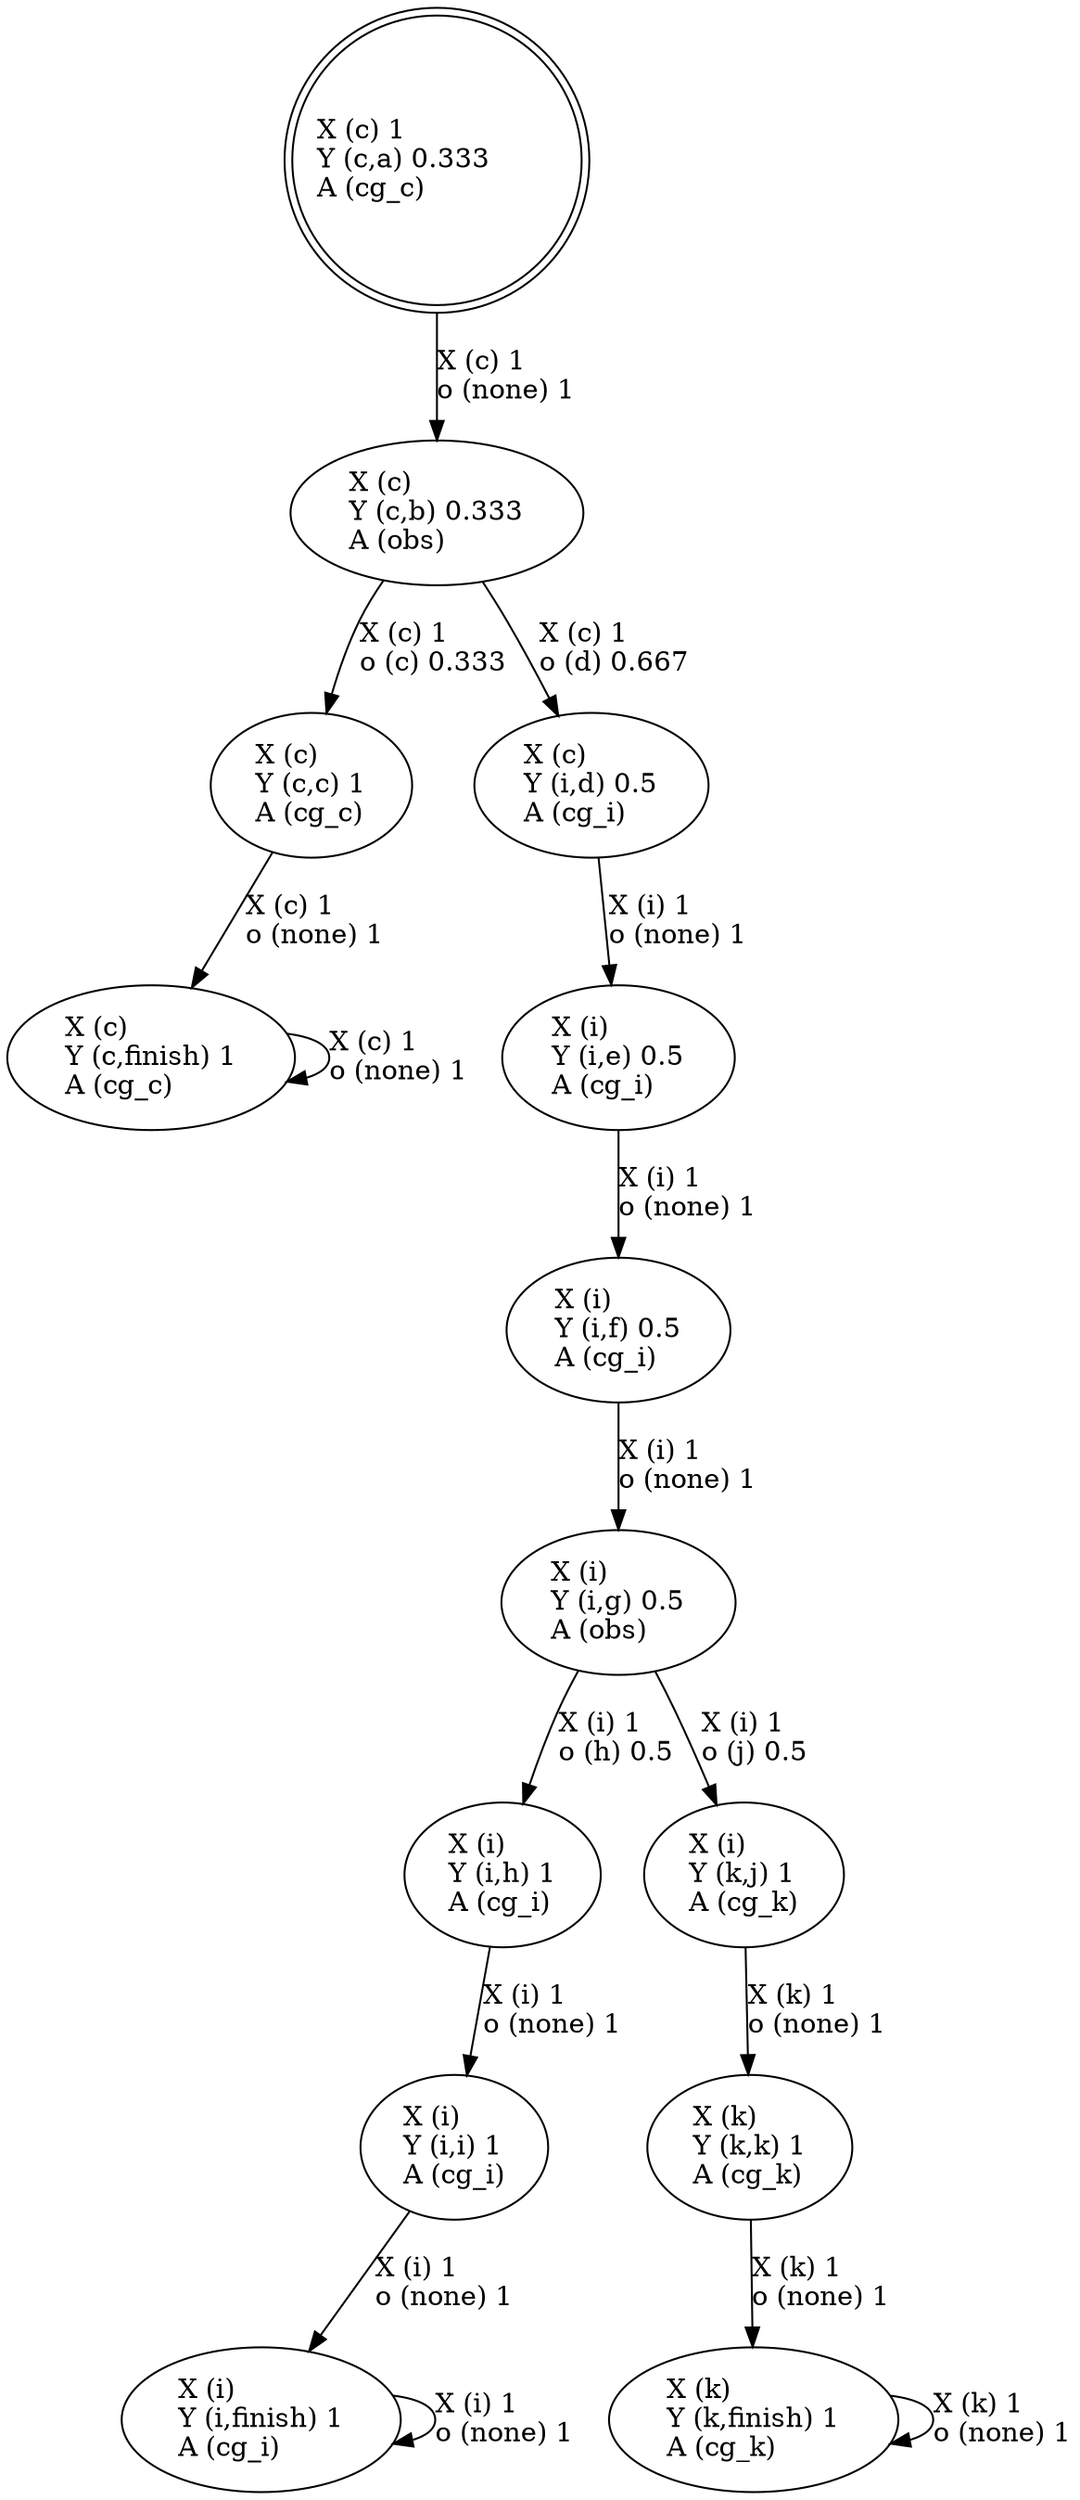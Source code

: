 digraph G
{
root [label="X (c) 1\lY (c,a) 0.333\lA (cg_c)\l" shape=doublecircle labeljust="l"];
x0row2 [label="X (c)\lY (c,c) 1\lA (cg_c)\l"];
x0row3 [label="X (c)\lY (i,d) 0.5\lA (cg_i)\l"];
x0row5 [label="X (c)\lY (c,finish) 1\lA (cg_c)\l"];
x0row1 [label="X (c)\lY (c,b) 0.333\lA (obs)\l"];
x1row3 [label="X (i)\lY (i,e) 0.5\lA (cg_i)\l"];
x1row4 [label="X (i)\lY (i,f) 0.5\lA (cg_i)\l"];
x1row5 [label="X (i)\lY (i,g) 0.5\lA (obs)\l"];
x1row6 [label="X (i)\lY (i,h) 1\lA (cg_i)\l"];
x1row7 [label="X (i)\lY (k,j) 1\lA (cg_k)\l"];
x1row9 [label="X (i)\lY (i,i) 1\lA (cg_i)\l"];
x1row10 [label="X (i)\lY (i,finish) 1\lA (cg_i)\l"];
x2row9 [label="X (k)\lY (k,k) 1\lA (cg_k)\l"];
x2row10 [label="X (k)\lY (k,finish) 1\lA (cg_k)\l"];
root -> x0row1 [label="X (c) 1\lo (none) 1\l"];
x0row1 -> x0row2 [label="X (c) 1\lo (c) 0.333\l"];
x0row1 -> x0row3 [label="X (c) 1\lo (d) 0.667\l"];
x0row2 -> x0row5 [label="X (c) 1\lo (none) 1\l"];
x0row5 -> x0row5 [label="X (c) 1\lo (none) 1\l"];
x0row3 -> x1row3 [label="X (i) 1\lo (none) 1\l"];
x1row3 -> x1row4 [label="X (i) 1\lo (none) 1\l"];
x1row4 -> x1row5 [label="X (i) 1\lo (none) 1\l"];
x1row5 -> x1row6 [label="X (i) 1\lo (h) 0.5\l"];
x1row5 -> x1row7 [label="X (i) 1\lo (j) 0.5\l"];
x1row6 -> x1row9 [label="X (i) 1\lo (none) 1\l"];
x1row9 -> x1row10 [label="X (i) 1\lo (none) 1\l"];
x1row10 -> x1row10 [label="X (i) 1\lo (none) 1\l"];
x1row7 -> x2row9 [label="X (k) 1\lo (none) 1\l"];
x2row9 -> x2row10 [label="X (k) 1\lo (none) 1\l"];
x2row10 -> x2row10 [label="X (k) 1\lo (none) 1\l"];
}

